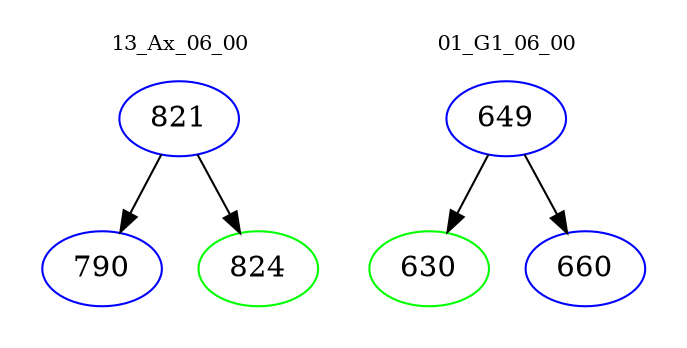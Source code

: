 digraph{
subgraph cluster_0 {
color = white
label = "13_Ax_06_00";
fontsize=10;
T0_821 [label="821", color="blue"]
T0_821 -> T0_790 [color="black"]
T0_790 [label="790", color="blue"]
T0_821 -> T0_824 [color="black"]
T0_824 [label="824", color="green"]
}
subgraph cluster_1 {
color = white
label = "01_G1_06_00";
fontsize=10;
T1_649 [label="649", color="blue"]
T1_649 -> T1_630 [color="black"]
T1_630 [label="630", color="green"]
T1_649 -> T1_660 [color="black"]
T1_660 [label="660", color="blue"]
}
}
